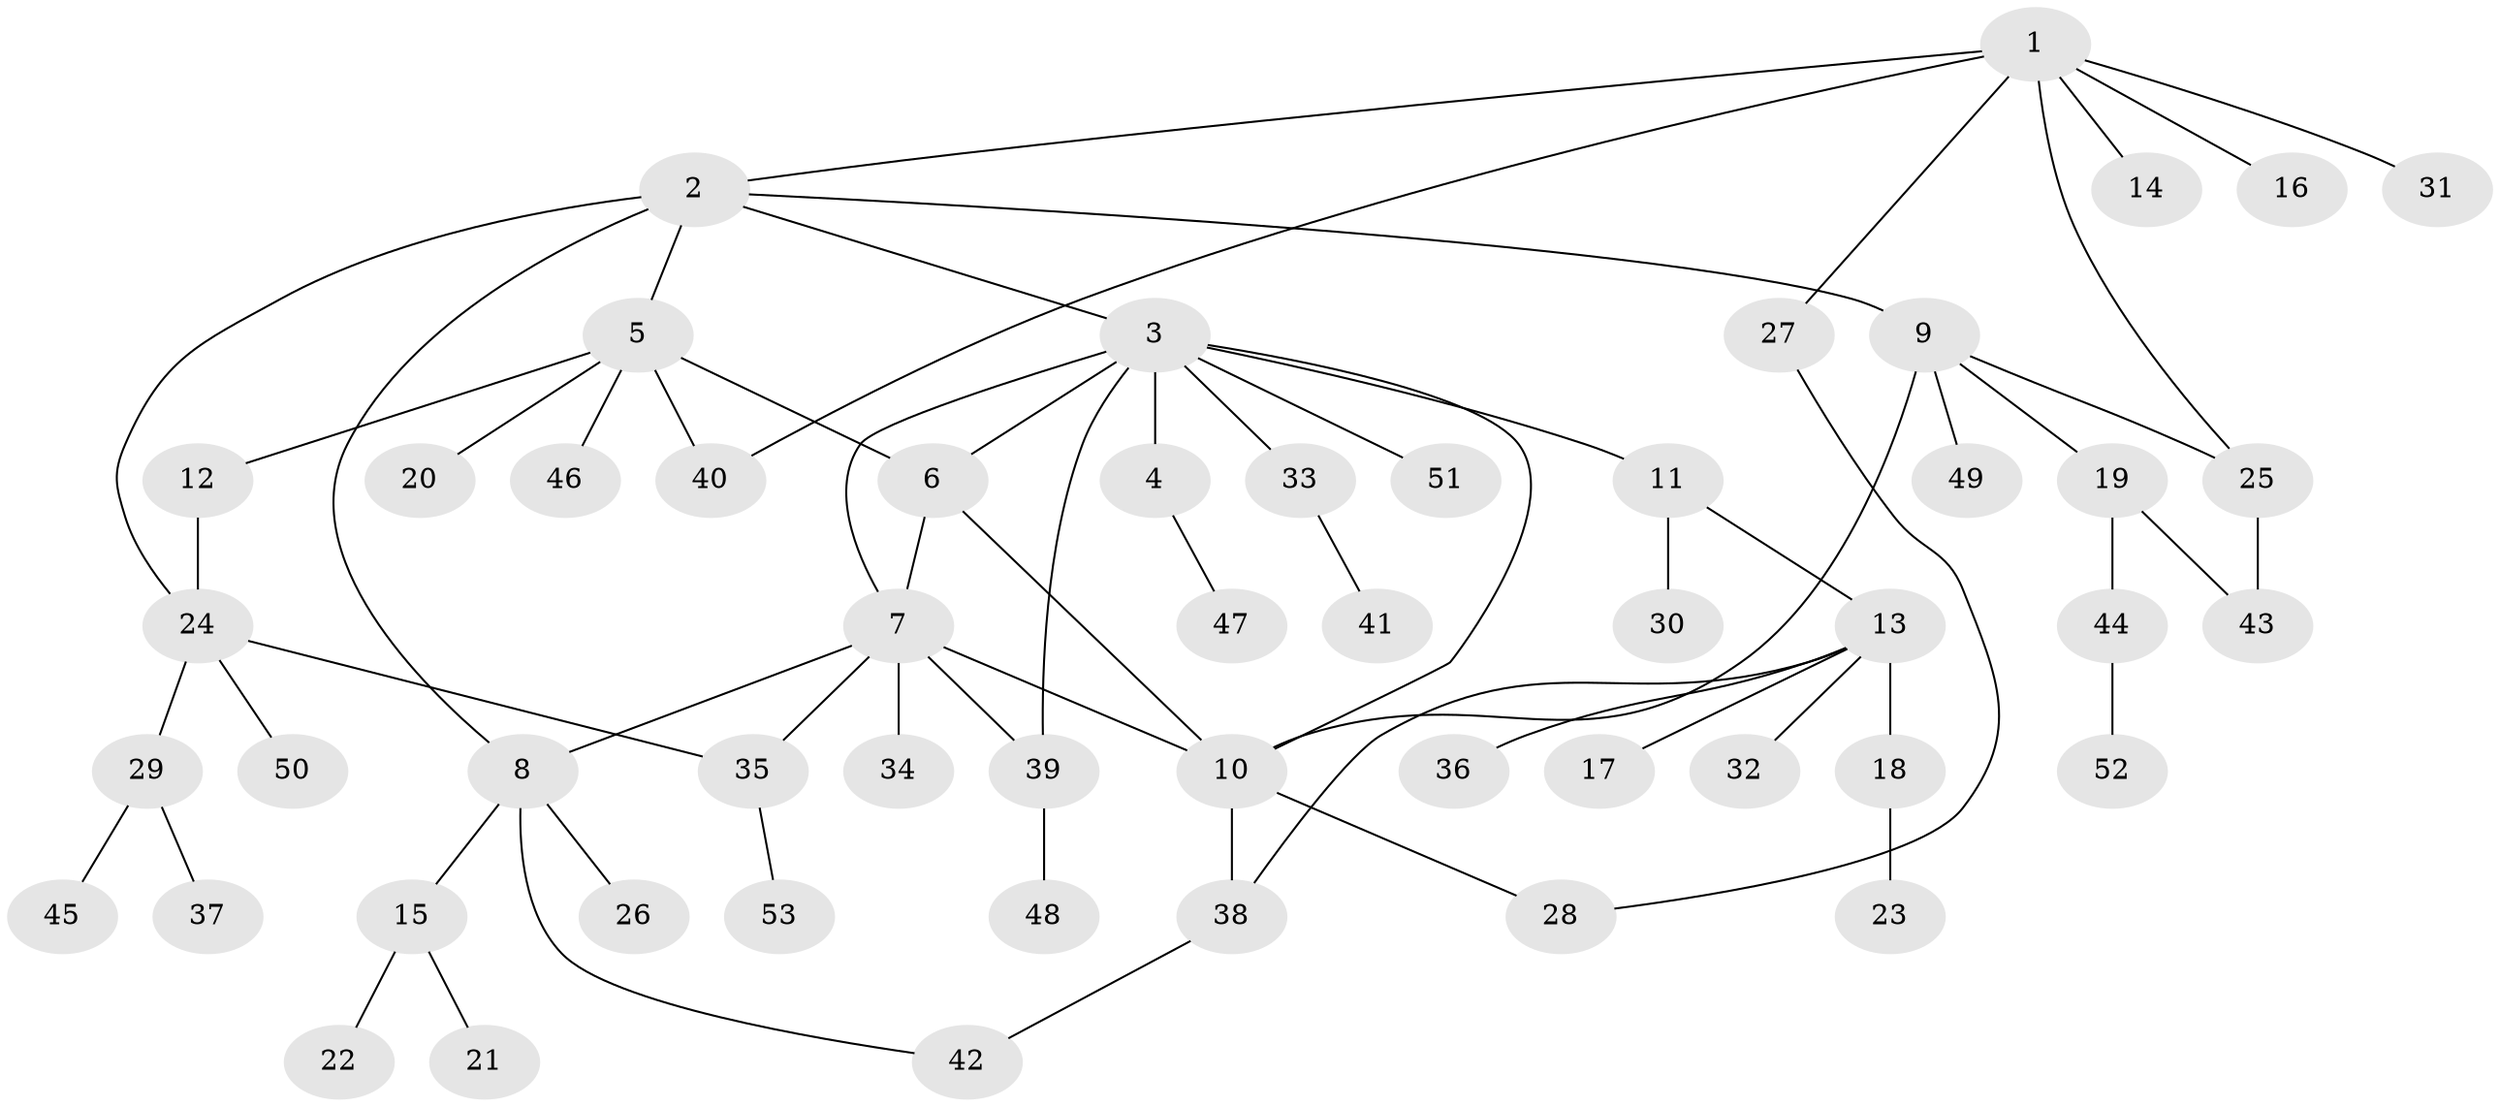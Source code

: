 // coarse degree distribution, {7: 0.05405405405405406, 6: 0.05405405405405406, 9: 0.05405405405405406, 1: 0.5675675675675675, 8: 0.05405405405405406, 2: 0.13513513513513514, 5: 0.02702702702702703, 3: 0.05405405405405406}
// Generated by graph-tools (version 1.1) at 2025/42/03/06/25 10:42:14]
// undirected, 53 vertices, 67 edges
graph export_dot {
graph [start="1"]
  node [color=gray90,style=filled];
  1;
  2;
  3;
  4;
  5;
  6;
  7;
  8;
  9;
  10;
  11;
  12;
  13;
  14;
  15;
  16;
  17;
  18;
  19;
  20;
  21;
  22;
  23;
  24;
  25;
  26;
  27;
  28;
  29;
  30;
  31;
  32;
  33;
  34;
  35;
  36;
  37;
  38;
  39;
  40;
  41;
  42;
  43;
  44;
  45;
  46;
  47;
  48;
  49;
  50;
  51;
  52;
  53;
  1 -- 2;
  1 -- 14;
  1 -- 16;
  1 -- 25;
  1 -- 27;
  1 -- 31;
  1 -- 40;
  2 -- 3;
  2 -- 5;
  2 -- 8;
  2 -- 9;
  2 -- 24;
  3 -- 4;
  3 -- 6;
  3 -- 7;
  3 -- 10;
  3 -- 11;
  3 -- 33;
  3 -- 39;
  3 -- 51;
  4 -- 47;
  5 -- 6;
  5 -- 12;
  5 -- 20;
  5 -- 40;
  5 -- 46;
  6 -- 7;
  6 -- 10;
  7 -- 8;
  7 -- 10;
  7 -- 34;
  7 -- 35;
  7 -- 39;
  8 -- 15;
  8 -- 26;
  8 -- 42;
  9 -- 10;
  9 -- 19;
  9 -- 25;
  9 -- 49;
  10 -- 28;
  10 -- 38;
  11 -- 13;
  11 -- 30;
  12 -- 24;
  13 -- 17;
  13 -- 18;
  13 -- 32;
  13 -- 36;
  13 -- 38;
  15 -- 21;
  15 -- 22;
  18 -- 23;
  19 -- 43;
  19 -- 44;
  24 -- 29;
  24 -- 35;
  24 -- 50;
  25 -- 43;
  27 -- 28;
  29 -- 37;
  29 -- 45;
  33 -- 41;
  35 -- 53;
  38 -- 42;
  39 -- 48;
  44 -- 52;
}

